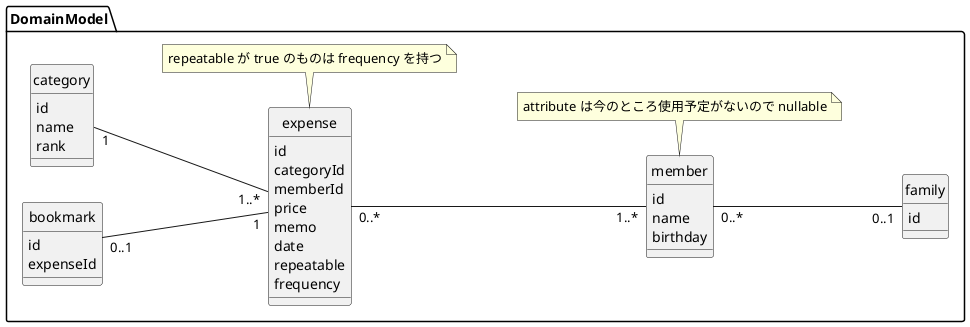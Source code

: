 @startuml
'https://plantuml.com/class-diagram

left to right direction

hide circle
'hide method

package DomainModel {

    class family {
        id
    }

    class member {
        id
        name
        birthday
    }
    note bottom of member
        attribute は今のところ使用予定がないので nullable
    end note

    class expense {
        id
        categoryId
        memberId
'        attachmentId
        price
        memo
        date
        repeatable
        frequency
    }
    note bottom of expense
        repeatable が true のものは frequency を持つ
    end note

' 添付ファイルに固有の情報を持たせるかは検討
'    class attachment {
'        id
'        content
'    }

    class category {
        id
        name
        rank
    }

    class bookmark {
        id
        expenseId
    }

    ' https://plantuml.com/ja/class-diagram#fbbc0504d940020e
    member "0..*" -- "0..1" family
    expense "0..*" -- "1..*" member
    category "1" -- "1..*" expense
    bookmark "0..1" -- "1" expense
}

@enduml